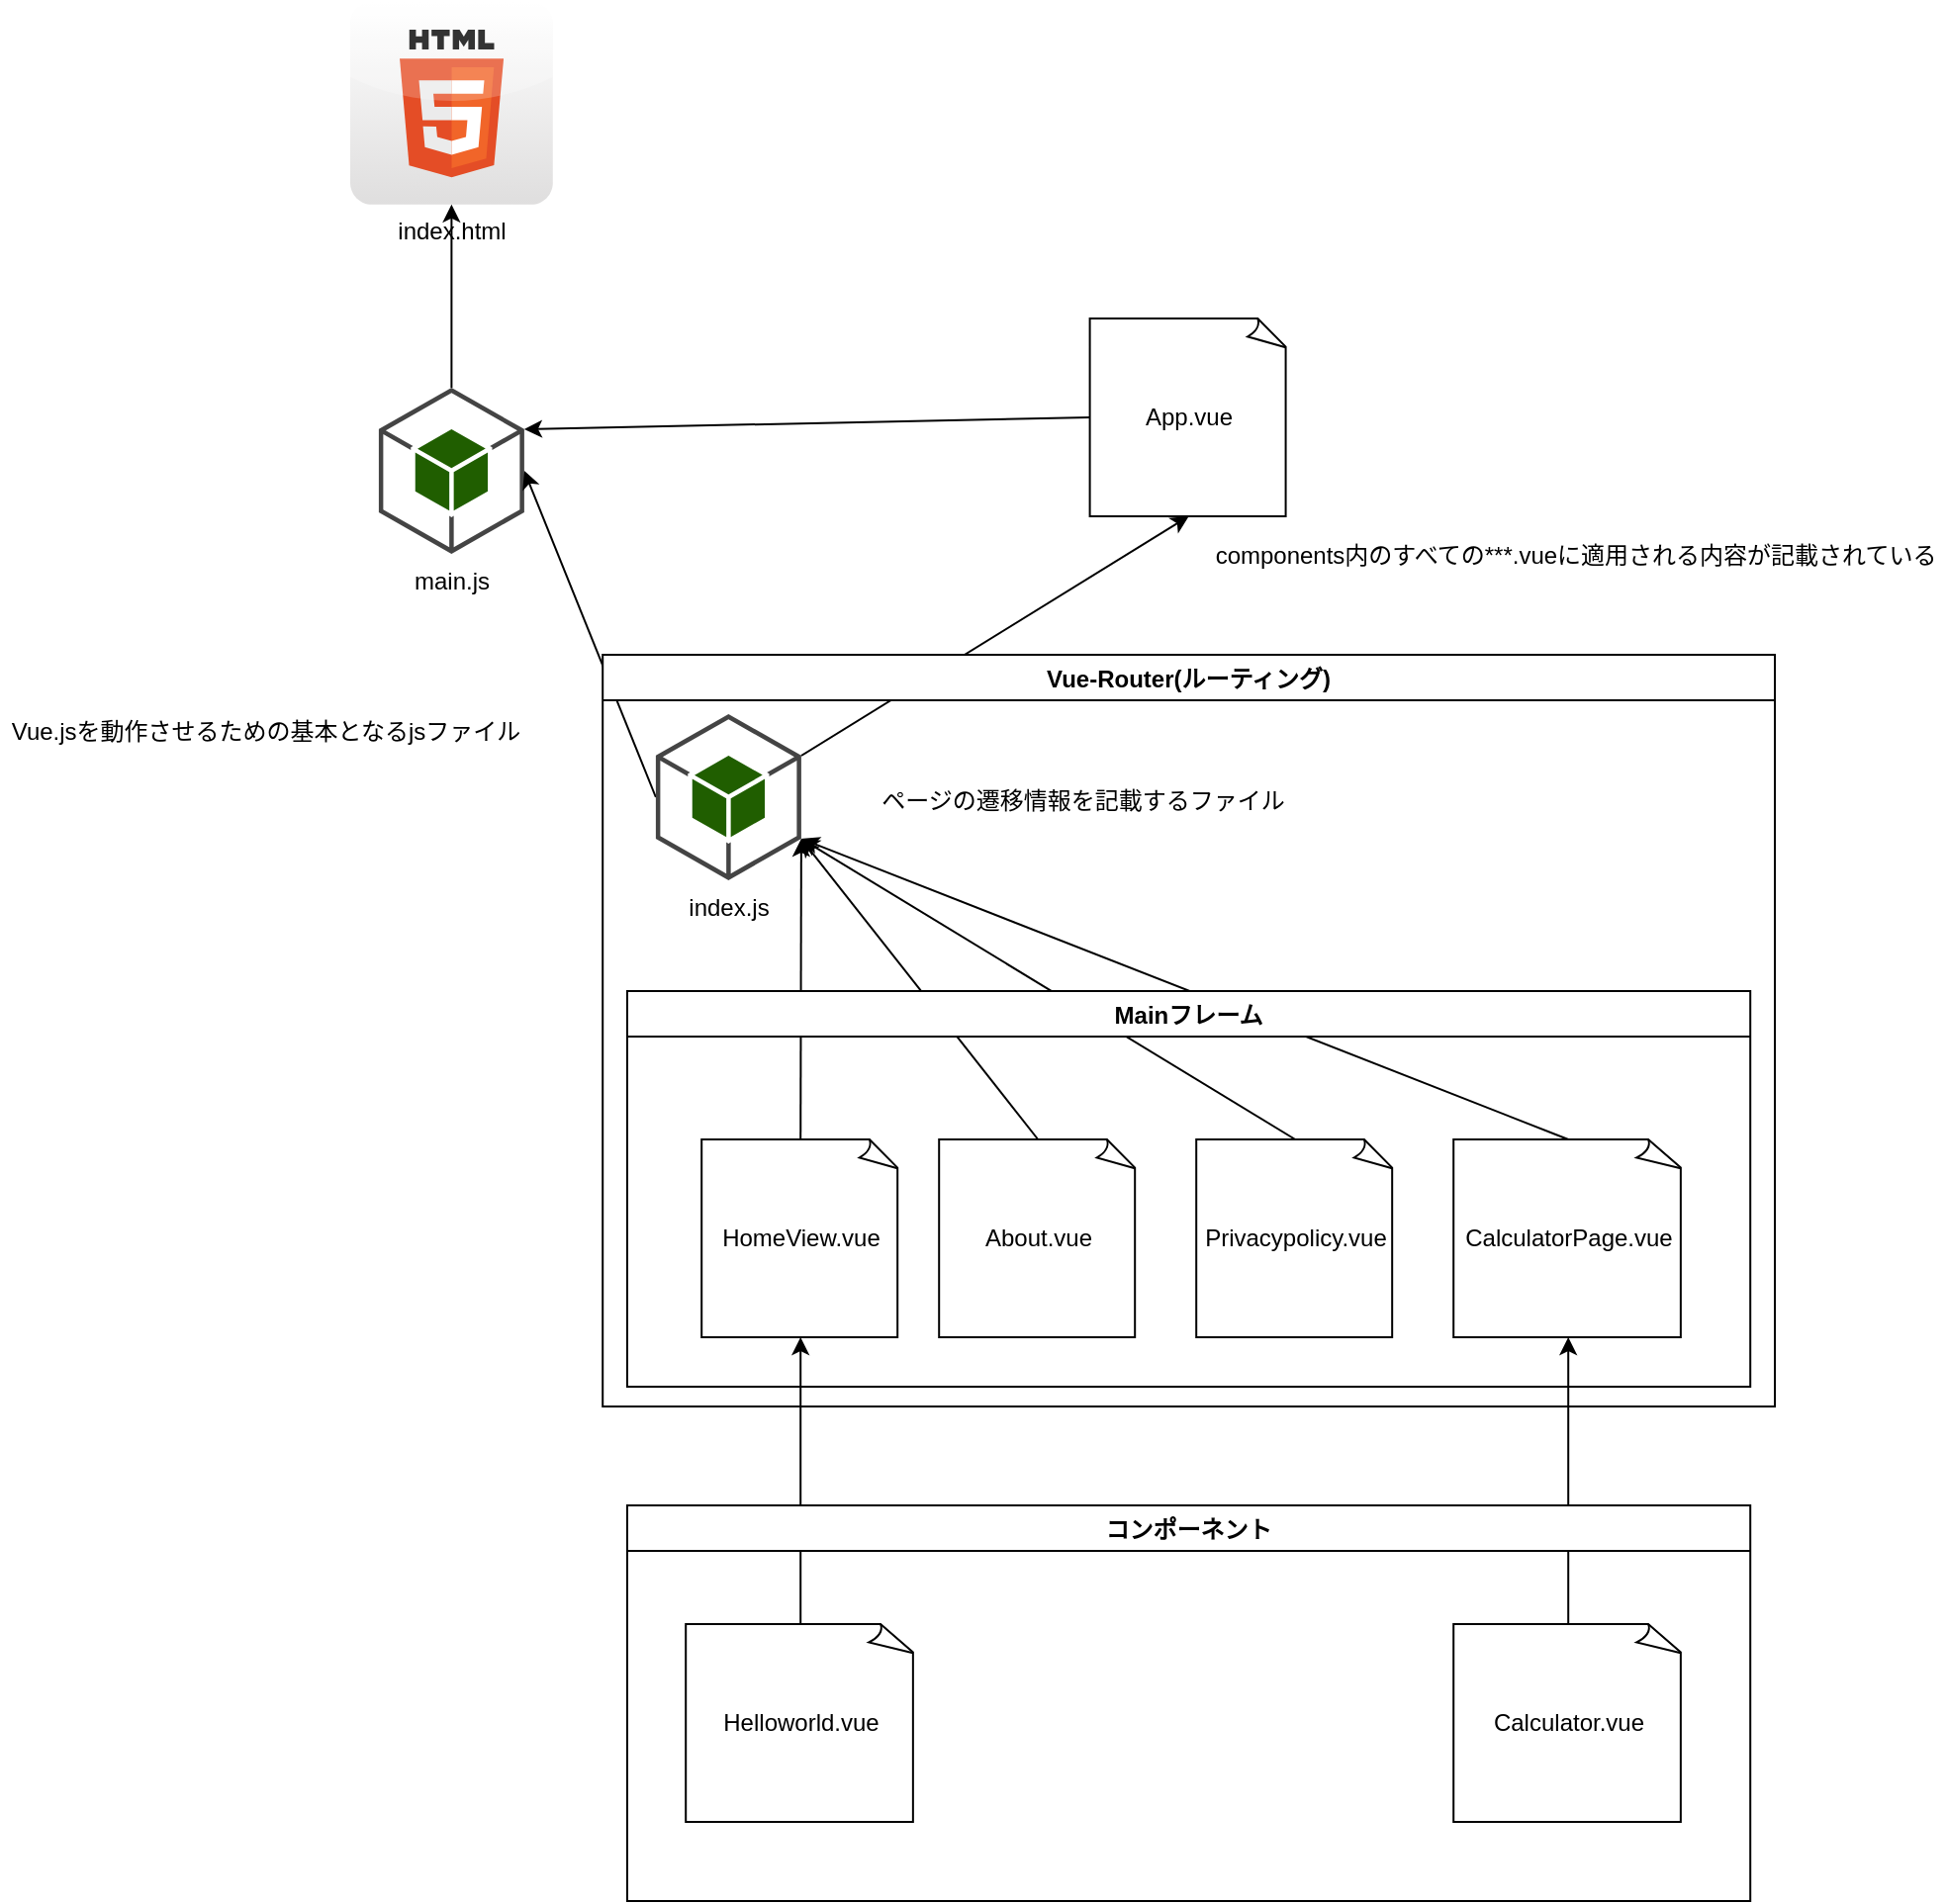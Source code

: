<mxfile>
    <diagram id="3IGlPISyxYPJrRM3U2YD" name="ページ1">
        <mxGraphModel dx="2195" dy="1714" grid="0" gridSize="10" guides="1" tooltips="1" connect="1" arrows="1" fold="1" page="1" pageScale="1" pageWidth="827" pageHeight="1169" math="0" shadow="0">
            <root>
                <mxCell id="0"/>
                <mxCell id="1" parent="0"/>
                <mxCell id="14" style="edgeStyle=none;html=1;exitX=0;exitY=0.5;exitDx=0;exitDy=0;exitPerimeter=0;entryX=1;entryY=0.25;entryDx=0;entryDy=0;entryPerimeter=0;" edge="1" parent="1" source="2" target="9">
                    <mxGeometry relative="1" as="geometry"/>
                </mxCell>
                <mxCell id="2" value="App.vue" style="whiteSpace=wrap;html=1;shape=mxgraph.basic.document" vertex="1" parent="1">
                    <mxGeometry x="373.8" y="50" width="100" height="100" as="geometry"/>
                </mxCell>
                <mxCell id="13" style="edgeStyle=none;html=1;exitX=0.5;exitY=0;exitDx=0;exitDy=0;exitPerimeter=0;entryX=1;entryY=0.75;entryDx=0;entryDy=0;entryPerimeter=0;" edge="1" parent="1" source="4" target="17">
                    <mxGeometry relative="1" as="geometry">
                        <mxPoint x="230" y="250" as="targetPoint"/>
                    </mxGeometry>
                </mxCell>
                <mxCell id="4" value="CalculatorPage.vue" style="whiteSpace=wrap;html=1;shape=mxgraph.basic.document" vertex="1" parent="1">
                    <mxGeometry x="557.6" y="465" width="116" height="100" as="geometry"/>
                </mxCell>
                <mxCell id="12" style="edgeStyle=none;html=1;exitX=0.5;exitY=0;exitDx=0;exitDy=0;exitPerimeter=0;entryX=1;entryY=0.75;entryDx=0;entryDy=0;entryPerimeter=0;" edge="1" parent="1" source="5" target="17">
                    <mxGeometry relative="1" as="geometry">
                        <mxPoint x="230" y="250" as="targetPoint"/>
                    </mxGeometry>
                </mxCell>
                <mxCell id="5" value="Privacypolicy.vue" style="whiteSpace=wrap;html=1;shape=mxgraph.basic.document" vertex="1" parent="1">
                    <mxGeometry x="427.6" y="465" width="100" height="100" as="geometry"/>
                </mxCell>
                <mxCell id="10" style="edgeStyle=none;html=1;exitX=0.5;exitY=0;exitDx=0;exitDy=0;exitPerimeter=0;entryX=1;entryY=0.75;entryDx=0;entryDy=0;entryPerimeter=0;" edge="1" parent="1" source="6" target="17">
                    <mxGeometry relative="1" as="geometry"/>
                </mxCell>
                <mxCell id="6" value="HomeView.vue" style="whiteSpace=wrap;html=1;shape=mxgraph.basic.document" vertex="1" parent="1">
                    <mxGeometry x="177.6" y="465" width="100" height="100" as="geometry"/>
                </mxCell>
                <mxCell id="11" style="edgeStyle=none;html=1;exitX=0.5;exitY=0;exitDx=0;exitDy=0;exitPerimeter=0;entryX=1;entryY=0.75;entryDx=0;entryDy=0;entryPerimeter=0;" edge="1" parent="1" source="7" target="17">
                    <mxGeometry relative="1" as="geometry">
                        <mxPoint x="230" y="250" as="targetPoint"/>
                    </mxGeometry>
                </mxCell>
                <mxCell id="7" value="About.vue" style="whiteSpace=wrap;html=1;shape=mxgraph.basic.document" vertex="1" parent="1">
                    <mxGeometry x="297.6" y="465" width="100" height="100" as="geometry"/>
                </mxCell>
                <mxCell id="8" value="index.html" style="dashed=0;outlineConnect=0;html=1;align=center;labelPosition=center;verticalLabelPosition=bottom;verticalAlign=top;shape=mxgraph.webicons.html5;gradientColor=#DFDEDE" vertex="1" parent="1">
                    <mxGeometry y="-110" width="102.4" height="102.4" as="geometry"/>
                </mxCell>
                <mxCell id="15" style="edgeStyle=none;html=1;exitX=0.5;exitY=0;exitDx=0;exitDy=0;exitPerimeter=0;" edge="1" parent="1" source="9" target="8">
                    <mxGeometry relative="1" as="geometry"/>
                </mxCell>
                <mxCell id="9" value="main.js" style="outlineConnect=0;dashed=0;verticalLabelPosition=bottom;verticalAlign=top;align=center;html=1;shape=mxgraph.aws3.android;fillColor=#205E00;gradientColor=none;" vertex="1" parent="1">
                    <mxGeometry x="14.45" y="85" width="73.5" height="84" as="geometry"/>
                </mxCell>
                <mxCell id="18" style="edgeStyle=none;html=1;exitX=0;exitY=0.5;exitDx=0;exitDy=0;exitPerimeter=0;entryX=1;entryY=0.5;entryDx=0;entryDy=0;entryPerimeter=0;" edge="1" parent="1" source="17" target="9">
                    <mxGeometry relative="1" as="geometry"/>
                </mxCell>
                <mxCell id="19" style="edgeStyle=none;html=1;exitX=1;exitY=0.25;exitDx=0;exitDy=0;exitPerimeter=0;entryX=0.5;entryY=1;entryDx=0;entryDy=0;entryPerimeter=0;" edge="1" parent="1" source="17" target="2">
                    <mxGeometry relative="1" as="geometry"/>
                </mxCell>
                <mxCell id="17" value="index.js" style="outlineConnect=0;dashed=0;verticalLabelPosition=bottom;verticalAlign=top;align=center;html=1;shape=mxgraph.aws3.android;fillColor=#205E00;gradientColor=none;" vertex="1" parent="1">
                    <mxGeometry x="154.45" y="250" width="73.5" height="84" as="geometry"/>
                </mxCell>
                <mxCell id="21" value="Vue-Router(ルーティング)" style="swimlane;" vertex="1" parent="1">
                    <mxGeometry x="127.6" y="220" width="592.4" height="380" as="geometry"/>
                </mxCell>
                <mxCell id="26" value="Mainフレーム" style="swimlane;" vertex="1" parent="21">
                    <mxGeometry x="12.4" y="170" width="567.6" height="200" as="geometry"/>
                </mxCell>
                <mxCell id="29" value="ページの遷移情報を記載するファイル" style="text;html=1;resizable=0;autosize=1;align=center;verticalAlign=middle;points=[];fillColor=none;strokeColor=none;rounded=0;" vertex="1" parent="21">
                    <mxGeometry x="135.4" y="65" width="213" height="18" as="geometry"/>
                </mxCell>
                <mxCell id="23" style="edgeStyle=none;html=1;entryX=0.5;entryY=1;entryDx=0;entryDy=0;entryPerimeter=0;" edge="1" parent="1" source="22" target="4">
                    <mxGeometry relative="1" as="geometry"/>
                </mxCell>
                <mxCell id="25" style="edgeStyle=none;html=1;entryX=0.5;entryY=1;entryDx=0;entryDy=0;entryPerimeter=0;" edge="1" parent="1" source="24" target="6">
                    <mxGeometry relative="1" as="geometry"/>
                </mxCell>
                <mxCell id="27" value="コンポーネント" style="swimlane;" vertex="1" parent="1">
                    <mxGeometry x="140" y="650" width="567.6" height="200" as="geometry"/>
                </mxCell>
                <mxCell id="24" value="Helloworld.vue" style="whiteSpace=wrap;html=1;shape=mxgraph.basic.document" vertex="1" parent="27">
                    <mxGeometry x="29.6" y="60" width="116" height="100" as="geometry"/>
                </mxCell>
                <mxCell id="22" value="Calculator.vue" style="whiteSpace=wrap;html=1;shape=mxgraph.basic.document" vertex="1" parent="27">
                    <mxGeometry x="417.6" y="60" width="116" height="100" as="geometry"/>
                </mxCell>
                <mxCell id="28" value="Vue.jsを動作させるための基本となるjsファイル" style="text;html=1;resizable=0;autosize=1;align=center;verticalAlign=middle;points=[];fillColor=none;strokeColor=none;rounded=0;" vertex="1" parent="1">
                    <mxGeometry x="-177" y="250" width="267" height="18" as="geometry"/>
                </mxCell>
                <mxCell id="30" value="components内のすべての***.vueに適用される内容が記載されている" style="text;html=1;resizable=0;autosize=1;align=center;verticalAlign=middle;points=[];fillColor=none;strokeColor=none;rounded=0;" vertex="1" parent="1">
                    <mxGeometry x="431" y="161" width="375" height="18" as="geometry"/>
                </mxCell>
            </root>
        </mxGraphModel>
    </diagram>
</mxfile>